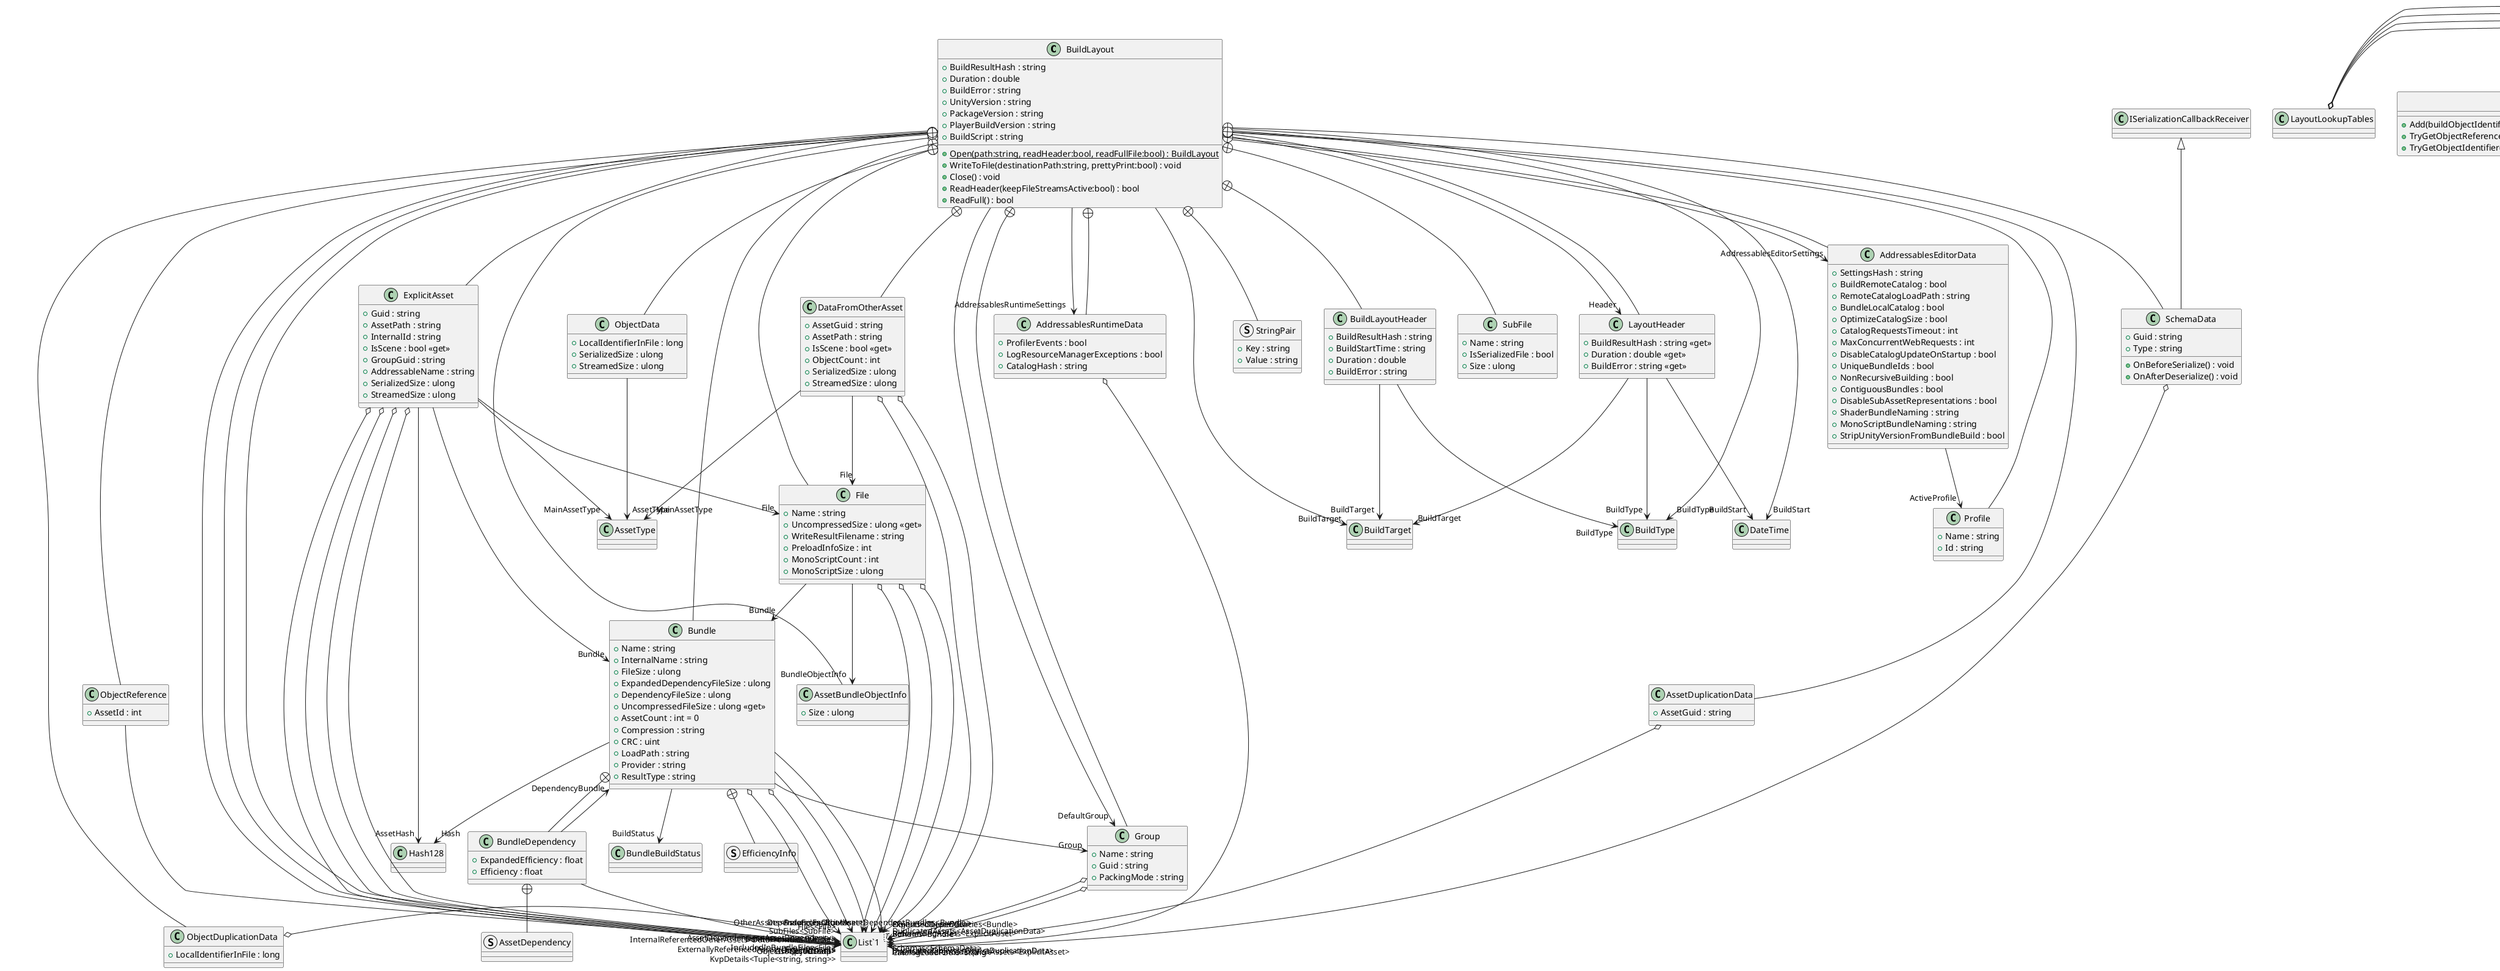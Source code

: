 @startuml
class BuildLayout {
    + BuildResultHash : string
    + Duration : double
    + BuildError : string
    + UnityVersion : string
    + PackageVersion : string
    + PlayerBuildVersion : string
    + BuildScript : string
    + {static} Open(path:string, readHeader:bool, readFullFile:bool) : BuildLayout
    + WriteToFile(destinationPath:string, prettyPrint:bool) : void
    + Close() : void
    + ReadHeader(keepFileStreamsActive:bool) : bool
    + ReadFull() : bool
}
class LayoutLookupTables {
}
class FileObjectData {
    + Add(buildObjectIdentifier:ObjectIdentifier, layoutObject:BuildLayout.ObjectData, assetId:int, objectIndex:int) : void
    + TryGetObjectReferenceData(obj:ObjectIdentifier, value:(int, int)) : bool
    + TryGetObjectIdentifier(obj:BuildLayout.ObjectData, objectIdOut:ObjectIdentifier) : bool
}
class LayoutHeader {
    + BuildResultHash : string <<get>>
    + Duration : double <<get>>
    + BuildError : string <<get>>
}
class "List`1"<T> {
}
class BuildLayoutHeader {
    + BuildResultHash : string
    + BuildStartTime : string
    + Duration : double
    + BuildError : string
}
class AddressablesEditorData {
    + SettingsHash : string
    + BuildRemoteCatalog : bool
    + RemoteCatalogLoadPath : string
    + BundleLocalCatalog : bool
    + OptimizeCatalogSize : bool
    + CatalogRequestsTimeout : int
    + MaxConcurrentWebRequests : int
    + DisableCatalogUpdateOnStartup : bool
    + UniqueBundleIds : bool
    + NonRecursiveBuilding : bool
    + ContiguousBundles : bool
    + DisableSubAssetRepresentations : bool
    + ShaderBundleNaming : string
    + MonoScriptBundleNaming : string
    + StripUnityVersionFromBundleBuild : bool
}
class AddressablesRuntimeData {
    + ProfilerEvents : bool
    + LogResourceManagerExceptions : bool
    + CatalogHash : string
}
class AssetBundleObjectInfo {
    + Size : ulong
}
struct StringPair {
    + Key : string
    + Value : string
}
class Profile {
    + Name : string
    + Id : string
}
class Group {
    + Name : string
    + Guid : string
    + PackingMode : string
}
class SchemaData {
    + Guid : string
    + Type : string
    + OnBeforeSerialize() : void
    + OnAfterDeserialize() : void
}
class Bundle {
    + Name : string
    + InternalName : string
    + FileSize : ulong
    + ExpandedDependencyFileSize : ulong
    + DependencyFileSize : ulong
    + UncompressedFileSize : ulong <<get>>
    + AssetCount : int = 0
    + Compression : string
    + CRC : uint
    + LoadPath : string
    + Provider : string
    + ResultType : string
}
class SubFile {
    + Name : string
    + IsSerializedFile : bool
    + Size : ulong
}
class File {
    + Name : string
    + UncompressedSize : ulong <<get>>
    + WriteResultFilename : string
    + PreloadInfoSize : int
    + MonoScriptCount : int
    + MonoScriptSize : ulong
}
class ObjectData {
    + LocalIdentifierInFile : long
    + SerializedSize : ulong
    + StreamedSize : ulong
}
class ObjectReference {
    + AssetId : int
}
class ExplicitAsset {
    + Guid : string
    + AssetPath : string
    + InternalId : string
    + IsScene : bool <<get>>
    + GroupGuid : string
    + AddressableName : string
    + SerializedSize : ulong
    + StreamedSize : ulong
}
class DataFromOtherAsset {
    + AssetGuid : string
    + AssetPath : string
    + IsScene : bool <<get>>
    + ObjectCount : int
    + SerializedSize : ulong
    + StreamedSize : ulong
}
class AssetDuplicationData {
    + AssetGuid : string
}
class ObjectDuplicationData {
    + LocalIdentifierInFile : long
}
class "Dictionary`2"<T1,T2> {
}
class BundleDependency {
    + ExpandedEfficiency : float
    + Efficiency : float
}
struct EfficiencyInfo {
}
struct AssetDependency {
}
BuildLayout --> "Header" LayoutHeader
BuildLayout --> "BuildTarget" BuildTarget
BuildLayout --> "BuildType" BuildType
BuildLayout --> "BuildStart" DateTime
BuildLayout --> "AddressablesEditorSettings" AddressablesEditorData
BuildLayout --> "AddressablesRuntimeSettings" AddressablesRuntimeData
BuildLayout --> "DefaultGroup" Group
BuildLayout o-> "Groups<Group>" "List`1"
BuildLayout o-> "BuiltInBundles<Bundle>" "List`1"
BuildLayout o-> "DuplicatedAssets<AssetDuplicationData>" "List`1"
LayoutLookupTables o-> "Bundles<string,BuildLayout.Bundle>" "Dictionary`2"
LayoutLookupTables o-> "Files<string,BuildLayout.File>" "Dictionary`2"
LayoutLookupTables o-> "GuidToExplicitAsset<string,BuildLayout.ExplicitAsset>" "Dictionary`2"
LayoutLookupTables o-> "GroupLookup<string,BuildLayout.Group>" "Dictionary`2"
FileObjectData o-> "InternalObjectIds<ObjectIdentifier,(int, int)>" "Dictionary`2"
FileObjectData o-> "Objects<BuildLayout.ObjectData,ObjectIdentifier>" "Dictionary`2"
BuildLayout +-- LayoutHeader
LayoutHeader --> "BuildTarget" BuildTarget
LayoutHeader --> "BuildType" BuildType
LayoutHeader --> "BuildStart" DateTime
BuildLayout +-- BuildLayoutHeader
BuildLayoutHeader --> "BuildTarget" BuildTarget
BuildLayoutHeader --> "BuildType" BuildType
BuildLayout +-- AddressablesEditorData
AddressablesEditorData --> "ActiveProfile" Profile
BuildLayout +-- AddressablesRuntimeData
AddressablesRuntimeData o-> "CatalogLoadPaths<string>" "List`1"
BuildLayout +-- AssetBundleObjectInfo
BuildLayout +-- StringPair
BuildLayout +-- Profile
BuildLayout +-- Group
Group o-> "Bundles<Bundle>" "List`1"
Group o-> "Schemas<SchemaData>" "List`1"
BuildLayout +-- SchemaData
ISerializationCallbackReceiver <|-- SchemaData
SchemaData o-> "KvpDetails<Tuple<string, string>>" "List`1"
BuildLayout +-- Bundle
Bundle --> "BuildStatus" BundleBuildStatus
Bundle --> "Hash" Hash128
Bundle --> "Group" Group
Bundle o-> "Files<File>" "List`1"
Bundle o-> "DependentBundles<Bundle>" "List`1"
Bundle --> "Dependencies<Bundle>" "List`1"
Bundle --> "ExpandedDependencies<Bundle>" "List`1"
BuildLayout +-- SubFile
BuildLayout +-- File
File --> "Bundle" Bundle
File o-> "SubFiles<SubFile>" "List`1"
File o-> "Assets<ExplicitAsset>" "List`1"
File o-> "OtherAssets<DataFromOtherAsset>" "List`1"
File --> "BundleObjectInfo" AssetBundleObjectInfo
BuildLayout +-- ObjectData
ObjectData --> "AssetType" AssetType
BuildLayout +-- ObjectReference
ObjectReference --> "ObjectIds<int>" "List`1"
BuildLayout +-- ExplicitAsset
ExplicitAsset --> "AssetHash" Hash128
ExplicitAsset o-> "Objects<ObjectData>" "List`1"
ExplicitAsset --> "MainAssetType" AssetType
ExplicitAsset --> "File" File
ExplicitAsset --> "Bundle" Bundle
ExplicitAsset o-> "InternalReferencedOtherAssets<DataFromOtherAsset>" "List`1"
ExplicitAsset o-> "InternalReferencedExplicitAssets<ExplicitAsset>" "List`1"
ExplicitAsset o-> "ExternallyReferencedAssets<ExplicitAsset>" "List`1"
BuildLayout +-- DataFromOtherAsset
DataFromOtherAsset --> "File" File
DataFromOtherAsset o-> "Objects<ObjectData>" "List`1"
DataFromOtherAsset --> "MainAssetType" AssetType
DataFromOtherAsset o-> "ReferencingAssets<ExplicitAsset>" "List`1"
BuildLayout +-- AssetDuplicationData
AssetDuplicationData o-> "DuplicatedObjects<ObjectDuplicationData>" "List`1"
BuildLayout +-- ObjectDuplicationData
ObjectDuplicationData o-> "IncludedInBundleFiles<File>" "List`1"
Bundle +-- BundleDependency
BundleDependency --> "DependencyBundle" Bundle
BundleDependency --> "AssetDependencies<AssetDependency>" "List`1"
Bundle +-- EfficiencyInfo
BundleDependency +-- AssetDependency
@enduml
